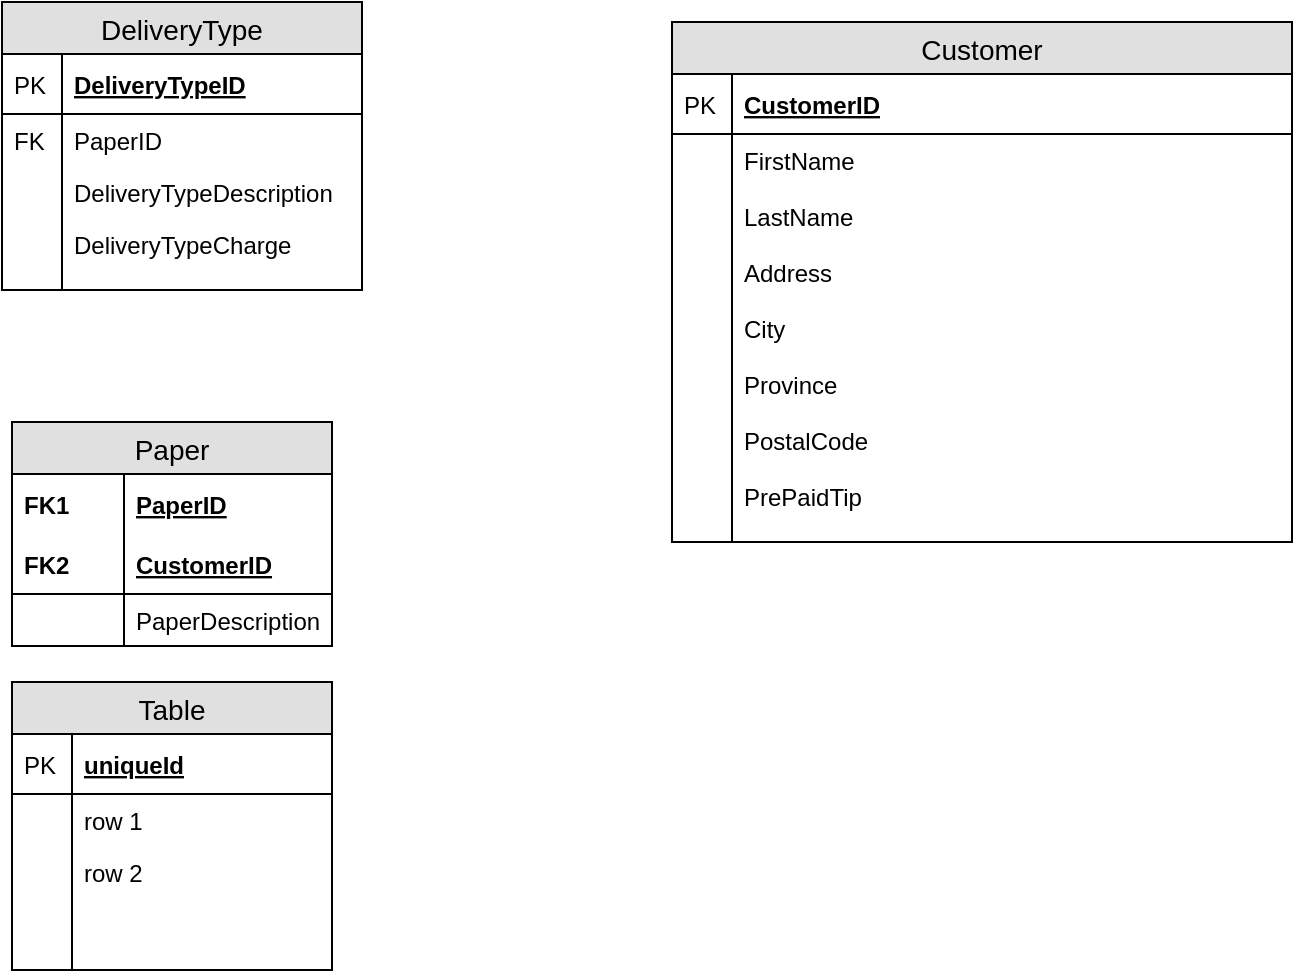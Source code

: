 <mxfile version="11.3.0" type="device" pages="1"><diagram id="tr2Oyifo3SqVM1Ajj6UU" name="Page-1"><mxGraphModel dx="786" dy="580" grid="1" gridSize="10" guides="1" tooltips="1" connect="1" arrows="1" fold="1" page="1" pageScale="1" pageWidth="850" pageHeight="1100" math="0" shadow="0"><root><mxCell id="0"/><mxCell id="1" parent="0"/><mxCell id="hIH8dLBOg7w7-W6MWy8a-12" value="DeliveryType" style="swimlane;fontStyle=0;childLayout=stackLayout;horizontal=1;startSize=26;fillColor=#e0e0e0;horizontalStack=0;resizeParent=1;resizeParentMax=0;resizeLast=0;collapsible=1;marginBottom=0;swimlaneFillColor=#ffffff;align=center;fontSize=14;" vertex="1" parent="1"><mxGeometry x="15" y="10" width="180" height="144" as="geometry"/></mxCell><mxCell id="hIH8dLBOg7w7-W6MWy8a-13" value="DeliveryTypeID" style="shape=partialRectangle;top=0;left=0;right=0;bottom=1;align=left;verticalAlign=middle;fillColor=none;spacingLeft=34;spacingRight=4;overflow=hidden;rotatable=0;points=[[0,0.5],[1,0.5]];portConstraint=eastwest;dropTarget=0;fontStyle=5;fontSize=12;" vertex="1" parent="hIH8dLBOg7w7-W6MWy8a-12"><mxGeometry y="26" width="180" height="30" as="geometry"/></mxCell><mxCell id="hIH8dLBOg7w7-W6MWy8a-14" value="PK" style="shape=partialRectangle;top=0;left=0;bottom=0;fillColor=none;align=left;verticalAlign=middle;spacingLeft=4;spacingRight=4;overflow=hidden;rotatable=0;points=[];portConstraint=eastwest;part=1;fontSize=12;" vertex="1" connectable="0" parent="hIH8dLBOg7w7-W6MWy8a-13"><mxGeometry width="30" height="30" as="geometry"/></mxCell><mxCell id="hIH8dLBOg7w7-W6MWy8a-15" value="PaperID" style="shape=partialRectangle;top=0;left=0;right=0;bottom=0;align=left;verticalAlign=top;fillColor=none;spacingLeft=34;spacingRight=4;overflow=hidden;rotatable=0;points=[[0,0.5],[1,0.5]];portConstraint=eastwest;dropTarget=0;fontSize=12;" vertex="1" parent="hIH8dLBOg7w7-W6MWy8a-12"><mxGeometry y="56" width="180" height="26" as="geometry"/></mxCell><mxCell id="hIH8dLBOg7w7-W6MWy8a-16" value="FK" style="shape=partialRectangle;top=0;left=0;bottom=0;fillColor=none;align=left;verticalAlign=top;spacingLeft=4;spacingRight=4;overflow=hidden;rotatable=0;points=[];portConstraint=eastwest;part=1;fontSize=12;" vertex="1" connectable="0" parent="hIH8dLBOg7w7-W6MWy8a-15"><mxGeometry width="30" height="26" as="geometry"/></mxCell><mxCell id="hIH8dLBOg7w7-W6MWy8a-17" value="DeliveryTypeDescription" style="shape=partialRectangle;top=0;left=0;right=0;bottom=0;align=left;verticalAlign=top;fillColor=none;spacingLeft=34;spacingRight=4;overflow=hidden;rotatable=0;points=[[0,0.5],[1,0.5]];portConstraint=eastwest;dropTarget=0;fontSize=12;" vertex="1" parent="hIH8dLBOg7w7-W6MWy8a-12"><mxGeometry y="82" width="180" height="26" as="geometry"/></mxCell><mxCell id="hIH8dLBOg7w7-W6MWy8a-18" value="" style="shape=partialRectangle;top=0;left=0;bottom=0;fillColor=none;align=left;verticalAlign=top;spacingLeft=4;spacingRight=4;overflow=hidden;rotatable=0;points=[];portConstraint=eastwest;part=1;fontSize=12;" vertex="1" connectable="0" parent="hIH8dLBOg7w7-W6MWy8a-17"><mxGeometry width="30" height="26" as="geometry"/></mxCell><mxCell id="hIH8dLBOg7w7-W6MWy8a-19" value="DeliveryTypeCharge" style="shape=partialRectangle;top=0;left=0;right=0;bottom=0;align=left;verticalAlign=top;fillColor=none;spacingLeft=34;spacingRight=4;overflow=hidden;rotatable=0;points=[[0,0.5],[1,0.5]];portConstraint=eastwest;dropTarget=0;fontSize=12;" vertex="1" parent="hIH8dLBOg7w7-W6MWy8a-12"><mxGeometry y="108" width="180" height="26" as="geometry"/></mxCell><mxCell id="hIH8dLBOg7w7-W6MWy8a-20" value="" style="shape=partialRectangle;top=0;left=0;bottom=0;fillColor=none;align=left;verticalAlign=top;spacingLeft=4;spacingRight=4;overflow=hidden;rotatable=0;points=[];portConstraint=eastwest;part=1;fontSize=12;" vertex="1" connectable="0" parent="hIH8dLBOg7w7-W6MWy8a-19"><mxGeometry width="30" height="26" as="geometry"/></mxCell><mxCell id="hIH8dLBOg7w7-W6MWy8a-21" value="" style="shape=partialRectangle;top=0;left=0;right=0;bottom=0;align=left;verticalAlign=top;fillColor=none;spacingLeft=34;spacingRight=4;overflow=hidden;rotatable=0;points=[[0,0.5],[1,0.5]];portConstraint=eastwest;dropTarget=0;fontSize=12;" vertex="1" parent="hIH8dLBOg7w7-W6MWy8a-12"><mxGeometry y="134" width="180" height="10" as="geometry"/></mxCell><mxCell id="hIH8dLBOg7w7-W6MWy8a-22" value="" style="shape=partialRectangle;top=0;left=0;bottom=0;fillColor=none;align=left;verticalAlign=top;spacingLeft=4;spacingRight=4;overflow=hidden;rotatable=0;points=[];portConstraint=eastwest;part=1;fontSize=12;" vertex="1" connectable="0" parent="hIH8dLBOg7w7-W6MWy8a-21"><mxGeometry width="30" height="10" as="geometry"/></mxCell><mxCell id="hIH8dLBOg7w7-W6MWy8a-23" value="Paper" style="swimlane;fontStyle=0;childLayout=stackLayout;horizontal=1;startSize=26;fillColor=#e0e0e0;horizontalStack=0;resizeParent=1;resizeParentMax=0;resizeLast=0;collapsible=1;marginBottom=0;swimlaneFillColor=#ffffff;align=center;fontSize=14;" vertex="1" parent="1"><mxGeometry x="20" y="220" width="160" height="112" as="geometry"/></mxCell><mxCell id="hIH8dLBOg7w7-W6MWy8a-24" value="PaperID" style="shape=partialRectangle;top=0;left=0;right=0;bottom=0;align=left;verticalAlign=middle;fillColor=none;spacingLeft=60;spacingRight=4;overflow=hidden;rotatable=0;points=[[0,0.5],[1,0.5]];portConstraint=eastwest;dropTarget=0;fontStyle=5;fontSize=12;" vertex="1" parent="hIH8dLBOg7w7-W6MWy8a-23"><mxGeometry y="26" width="160" height="30" as="geometry"/></mxCell><mxCell id="hIH8dLBOg7w7-W6MWy8a-25" value="FK1" style="shape=partialRectangle;fontStyle=1;top=0;left=0;bottom=0;fillColor=none;align=left;verticalAlign=middle;spacingLeft=4;spacingRight=4;overflow=hidden;rotatable=0;points=[];portConstraint=eastwest;part=1;fontSize=12;" vertex="1" connectable="0" parent="hIH8dLBOg7w7-W6MWy8a-24"><mxGeometry width="56" height="30" as="geometry"/></mxCell><mxCell id="hIH8dLBOg7w7-W6MWy8a-26" value="CustomerID" style="shape=partialRectangle;top=0;left=0;right=0;bottom=1;align=left;verticalAlign=middle;fillColor=none;spacingLeft=60;spacingRight=4;overflow=hidden;rotatable=0;points=[[0,0.5],[1,0.5]];portConstraint=eastwest;dropTarget=0;fontStyle=5;fontSize=12;" vertex="1" parent="hIH8dLBOg7w7-W6MWy8a-23"><mxGeometry y="56" width="160" height="30" as="geometry"/></mxCell><mxCell id="hIH8dLBOg7w7-W6MWy8a-27" value="FK2" style="shape=partialRectangle;fontStyle=1;top=0;left=0;bottom=0;fillColor=none;align=left;verticalAlign=middle;spacingLeft=4;spacingRight=4;overflow=hidden;rotatable=0;points=[];portConstraint=eastwest;part=1;fontSize=12;" vertex="1" connectable="0" parent="hIH8dLBOg7w7-W6MWy8a-26"><mxGeometry width="56" height="30" as="geometry"/></mxCell><mxCell id="hIH8dLBOg7w7-W6MWy8a-28" value="PaperDescription" style="shape=partialRectangle;top=0;left=0;right=0;bottom=0;align=left;verticalAlign=top;fillColor=none;spacingLeft=60;spacingRight=4;overflow=hidden;rotatable=0;points=[[0,0.5],[1,0.5]];portConstraint=eastwest;dropTarget=0;fontSize=12;" vertex="1" parent="hIH8dLBOg7w7-W6MWy8a-23"><mxGeometry y="86" width="160" height="26" as="geometry"/></mxCell><mxCell id="hIH8dLBOg7w7-W6MWy8a-29" value="" style="shape=partialRectangle;top=0;left=0;bottom=0;fillColor=none;align=left;verticalAlign=top;spacingLeft=4;spacingRight=4;overflow=hidden;rotatable=0;points=[];portConstraint=eastwest;part=1;fontSize=12;" vertex="1" connectable="0" parent="hIH8dLBOg7w7-W6MWy8a-28"><mxGeometry width="56" height="26" as="geometry"/></mxCell><mxCell id="hIH8dLBOg7w7-W6MWy8a-42" value="Table" style="swimlane;fontStyle=0;childLayout=stackLayout;horizontal=1;startSize=26;fillColor=#e0e0e0;horizontalStack=0;resizeParent=1;resizeParentMax=0;resizeLast=0;collapsible=1;marginBottom=0;swimlaneFillColor=#ffffff;align=center;fontSize=14;" vertex="1" parent="1"><mxGeometry x="20" y="350" width="160" height="144" as="geometry"/></mxCell><mxCell id="hIH8dLBOg7w7-W6MWy8a-43" value="uniqueId" style="shape=partialRectangle;top=0;left=0;right=0;bottom=1;align=left;verticalAlign=middle;fillColor=none;spacingLeft=34;spacingRight=4;overflow=hidden;rotatable=0;points=[[0,0.5],[1,0.5]];portConstraint=eastwest;dropTarget=0;fontStyle=5;fontSize=12;" vertex="1" parent="hIH8dLBOg7w7-W6MWy8a-42"><mxGeometry y="26" width="160" height="30" as="geometry"/></mxCell><mxCell id="hIH8dLBOg7w7-W6MWy8a-44" value="PK" style="shape=partialRectangle;top=0;left=0;bottom=0;fillColor=none;align=left;verticalAlign=middle;spacingLeft=4;spacingRight=4;overflow=hidden;rotatable=0;points=[];portConstraint=eastwest;part=1;fontSize=12;" vertex="1" connectable="0" parent="hIH8dLBOg7w7-W6MWy8a-43"><mxGeometry width="30" height="30" as="geometry"/></mxCell><mxCell id="hIH8dLBOg7w7-W6MWy8a-45" value="row 1" style="shape=partialRectangle;top=0;left=0;right=0;bottom=0;align=left;verticalAlign=top;fillColor=none;spacingLeft=34;spacingRight=4;overflow=hidden;rotatable=0;points=[[0,0.5],[1,0.5]];portConstraint=eastwest;dropTarget=0;fontSize=12;" vertex="1" parent="hIH8dLBOg7w7-W6MWy8a-42"><mxGeometry y="56" width="160" height="26" as="geometry"/></mxCell><mxCell id="hIH8dLBOg7w7-W6MWy8a-46" value="" style="shape=partialRectangle;top=0;left=0;bottom=0;fillColor=none;align=left;verticalAlign=top;spacingLeft=4;spacingRight=4;overflow=hidden;rotatable=0;points=[];portConstraint=eastwest;part=1;fontSize=12;" vertex="1" connectable="0" parent="hIH8dLBOg7w7-W6MWy8a-45"><mxGeometry width="30" height="26" as="geometry"/></mxCell><mxCell id="hIH8dLBOg7w7-W6MWy8a-47" value="row 2" style="shape=partialRectangle;top=0;left=0;right=0;bottom=0;align=left;verticalAlign=top;fillColor=none;spacingLeft=34;spacingRight=4;overflow=hidden;rotatable=0;points=[[0,0.5],[1,0.5]];portConstraint=eastwest;dropTarget=0;fontSize=12;" vertex="1" parent="hIH8dLBOg7w7-W6MWy8a-42"><mxGeometry y="82" width="160" height="26" as="geometry"/></mxCell><mxCell id="hIH8dLBOg7w7-W6MWy8a-48" value="" style="shape=partialRectangle;top=0;left=0;bottom=0;fillColor=none;align=left;verticalAlign=top;spacingLeft=4;spacingRight=4;overflow=hidden;rotatable=0;points=[];portConstraint=eastwest;part=1;fontSize=12;" vertex="1" connectable="0" parent="hIH8dLBOg7w7-W6MWy8a-47"><mxGeometry width="30" height="26" as="geometry"/></mxCell><mxCell id="hIH8dLBOg7w7-W6MWy8a-49" value="&#10;&#10;&#10;&#10;&#10;&#10;&#10;" style="shape=partialRectangle;top=0;left=0;right=0;bottom=0;align=left;verticalAlign=top;fillColor=none;spacingLeft=34;spacingRight=4;overflow=hidden;rotatable=0;points=[[0,0.5],[1,0.5]];portConstraint=eastwest;dropTarget=0;fontSize=12;" vertex="1" parent="hIH8dLBOg7w7-W6MWy8a-42"><mxGeometry y="108" width="160" height="26" as="geometry"/></mxCell><mxCell id="hIH8dLBOg7w7-W6MWy8a-50" value="" style="shape=partialRectangle;top=0;left=0;bottom=0;fillColor=none;align=left;verticalAlign=top;spacingLeft=4;spacingRight=4;overflow=hidden;rotatable=0;points=[];portConstraint=eastwest;part=1;fontSize=12;" vertex="1" connectable="0" parent="hIH8dLBOg7w7-W6MWy8a-49"><mxGeometry width="30" height="26" as="geometry"/></mxCell><mxCell id="hIH8dLBOg7w7-W6MWy8a-51" value="" style="shape=partialRectangle;top=0;left=0;right=0;bottom=0;align=left;verticalAlign=top;fillColor=none;spacingLeft=34;spacingRight=4;overflow=hidden;rotatable=0;points=[[0,0.5],[1,0.5]];portConstraint=eastwest;dropTarget=0;fontSize=12;" vertex="1" parent="hIH8dLBOg7w7-W6MWy8a-42"><mxGeometry y="134" width="160" height="10" as="geometry"/></mxCell><mxCell id="hIH8dLBOg7w7-W6MWy8a-52" value="" style="shape=partialRectangle;top=0;left=0;bottom=0;fillColor=none;align=left;verticalAlign=top;spacingLeft=4;spacingRight=4;overflow=hidden;rotatable=0;points=[];portConstraint=eastwest;part=1;fontSize=12;" vertex="1" connectable="0" parent="hIH8dLBOg7w7-W6MWy8a-51"><mxGeometry width="30" height="10" as="geometry"/></mxCell><mxCell id="hIH8dLBOg7w7-W6MWy8a-54" value="Customer" style="swimlane;fontStyle=0;childLayout=stackLayout;horizontal=1;startSize=26;fillColor=#e0e0e0;horizontalStack=0;resizeParent=1;resizeParentMax=0;resizeLast=0;collapsible=1;marginBottom=0;swimlaneFillColor=#ffffff;align=center;fontSize=14;" vertex="1" parent="1"><mxGeometry x="350" y="20" width="310" height="260" as="geometry"/></mxCell><mxCell id="hIH8dLBOg7w7-W6MWy8a-55" value="CustomerID" style="shape=partialRectangle;top=0;left=0;right=0;bottom=1;align=left;verticalAlign=middle;fillColor=none;spacingLeft=34;spacingRight=4;overflow=hidden;rotatable=0;points=[[0,0.5],[1,0.5]];portConstraint=eastwest;dropTarget=0;fontStyle=5;fontSize=12;" vertex="1" parent="hIH8dLBOg7w7-W6MWy8a-54"><mxGeometry y="26" width="310" height="30" as="geometry"/></mxCell><mxCell id="hIH8dLBOg7w7-W6MWy8a-56" value="PK" style="shape=partialRectangle;top=0;left=0;bottom=0;fillColor=none;align=left;verticalAlign=middle;spacingLeft=4;spacingRight=4;overflow=hidden;rotatable=0;points=[];portConstraint=eastwest;part=1;fontSize=12;" vertex="1" connectable="0" parent="hIH8dLBOg7w7-W6MWy8a-55"><mxGeometry width="30" height="30" as="geometry"/></mxCell><mxCell id="hIH8dLBOg7w7-W6MWy8a-57" value="FirstName&#10;&#10;LastName&#10;&#10;Address&#10;&#10;City&#10;&#10;Province&#10;&#10;PostalCode&#10;&#10;PrePaidTip" style="shape=partialRectangle;top=0;left=0;right=0;bottom=0;align=left;verticalAlign=top;fillColor=none;spacingLeft=34;spacingRight=4;overflow=hidden;rotatable=0;points=[[0,0.5],[1,0.5]];portConstraint=eastwest;dropTarget=0;fontSize=12;" vertex="1" parent="hIH8dLBOg7w7-W6MWy8a-54"><mxGeometry y="56" width="310" height="204" as="geometry"/></mxCell><mxCell id="hIH8dLBOg7w7-W6MWy8a-58" value="" style="shape=partialRectangle;top=0;left=0;bottom=0;fillColor=none;align=left;verticalAlign=top;spacingLeft=4;spacingRight=4;overflow=hidden;rotatable=0;points=[];portConstraint=eastwest;part=1;fontSize=12;" vertex="1" connectable="0" parent="hIH8dLBOg7w7-W6MWy8a-57"><mxGeometry width="30" height="204.0" as="geometry"/></mxCell></root></mxGraphModel></diagram></mxfile>
